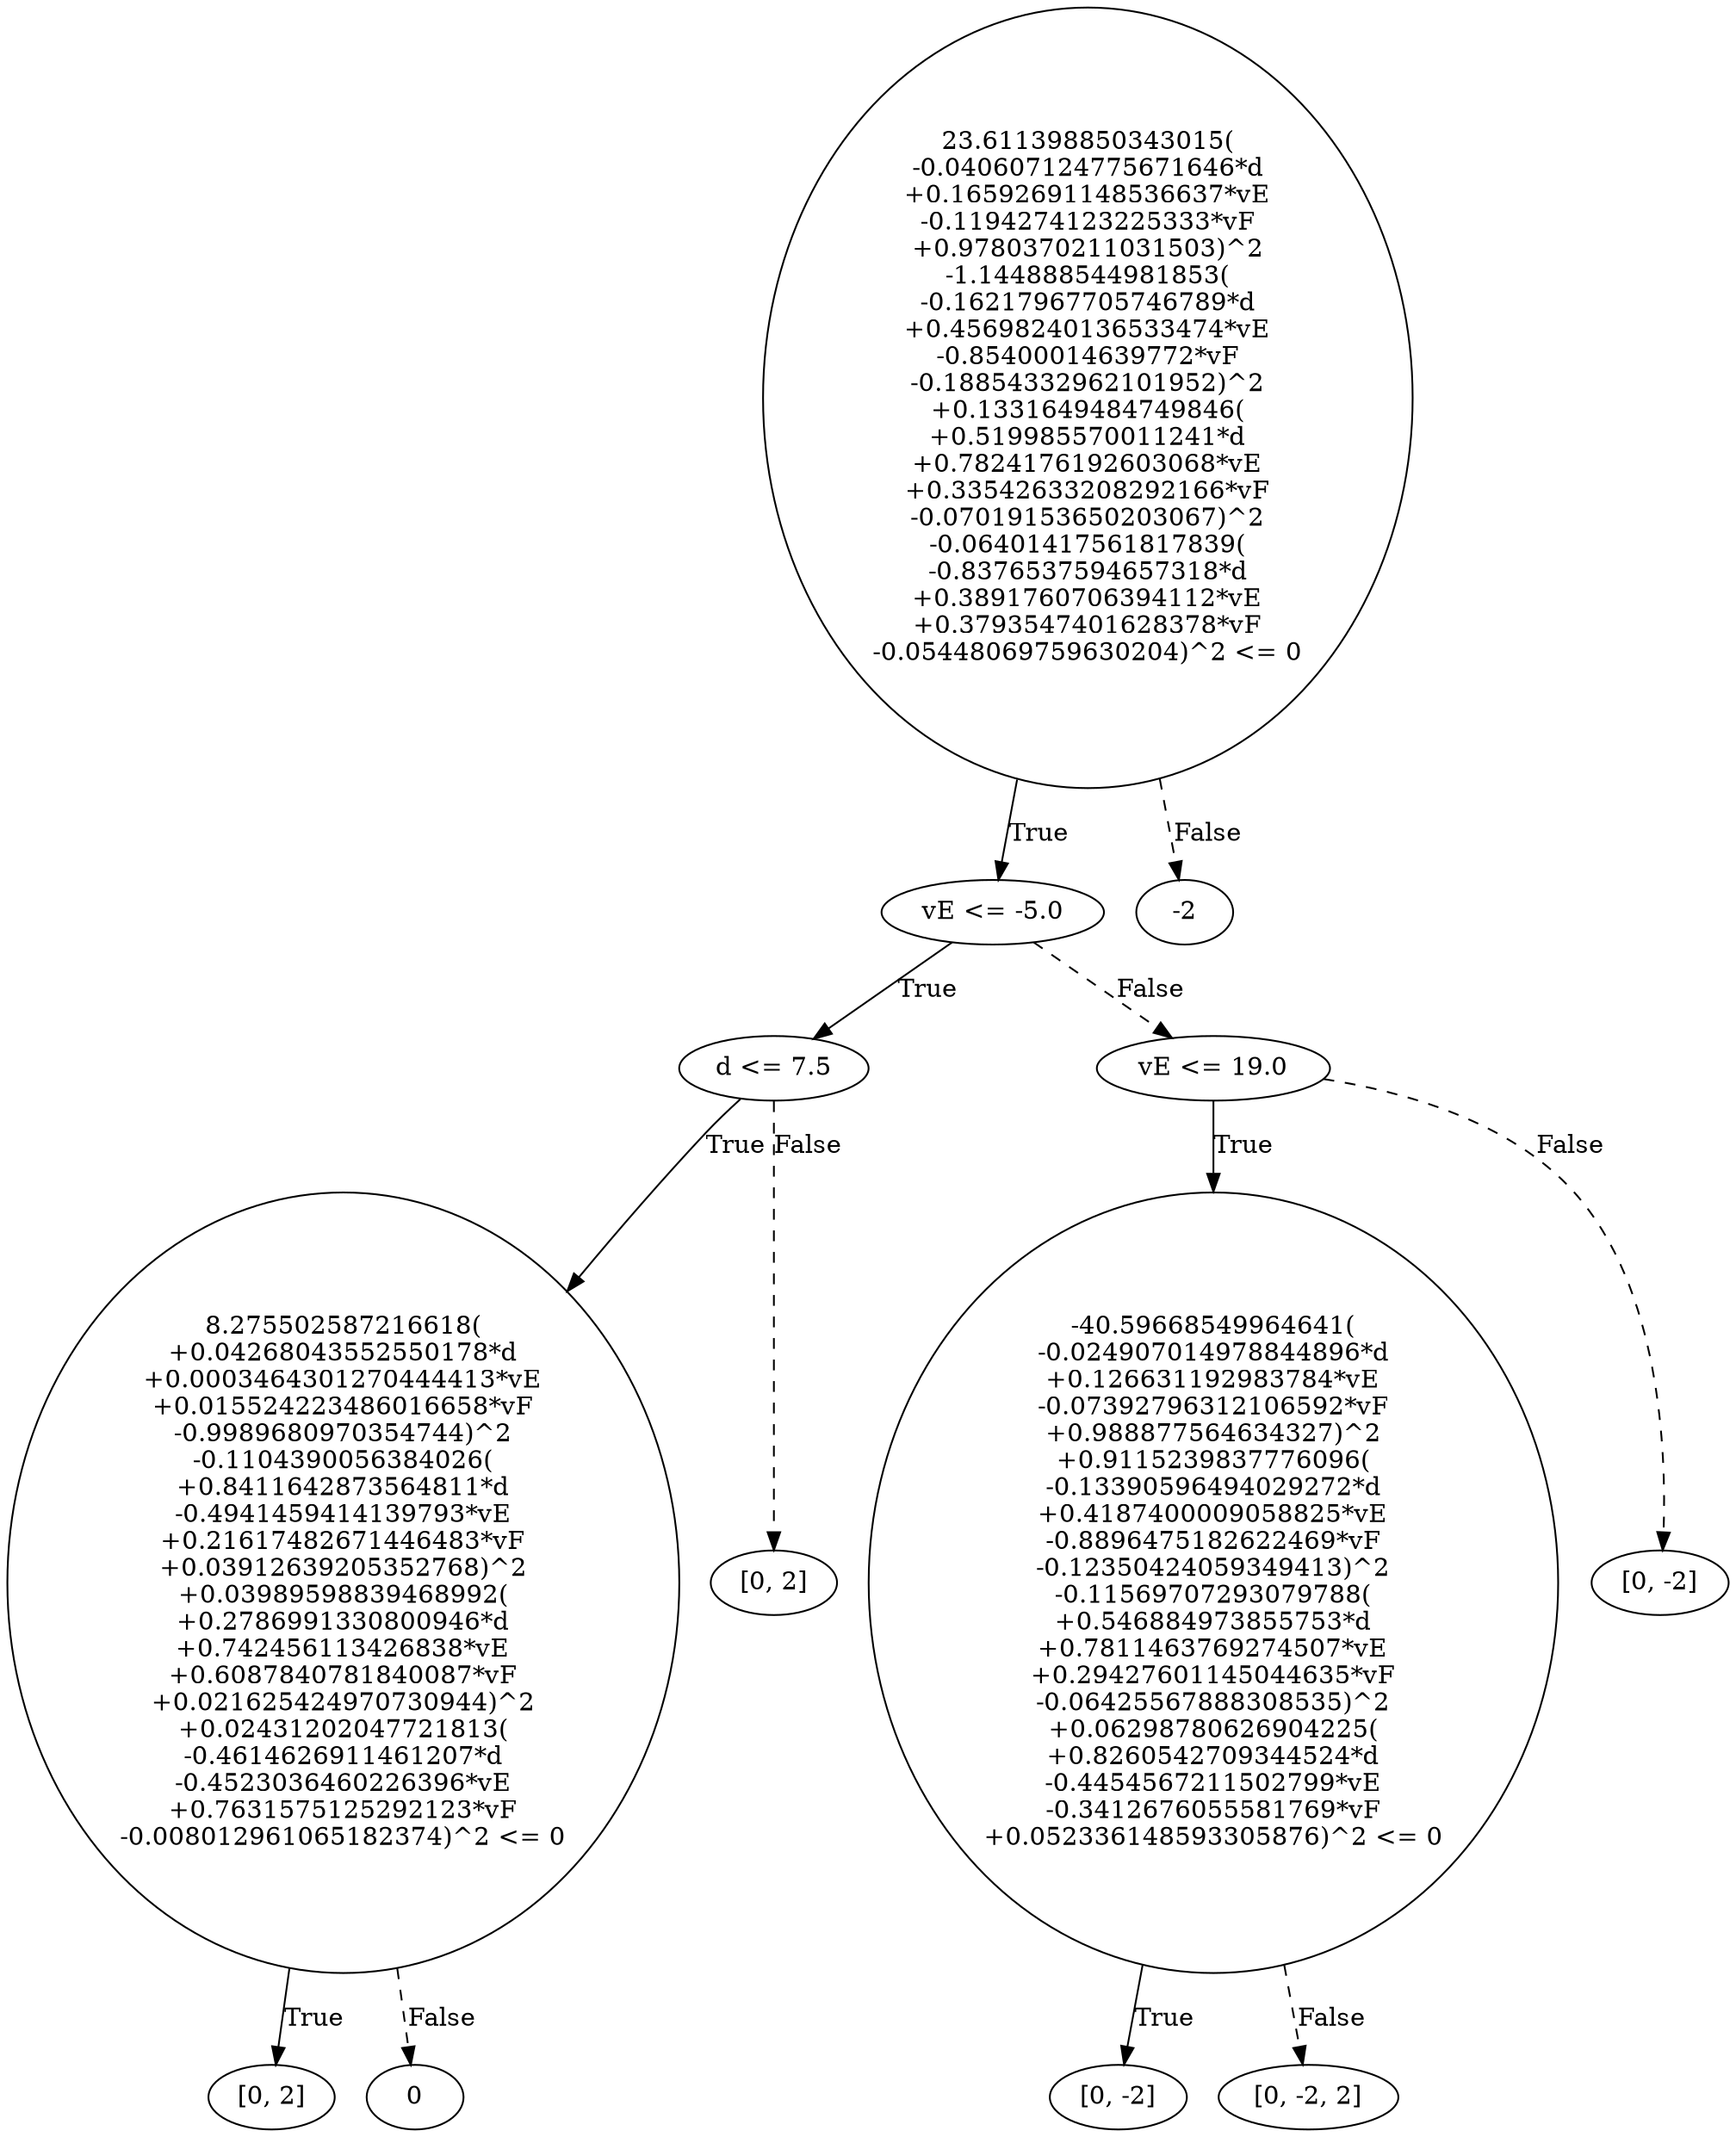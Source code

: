 digraph {
0 [label="23.611398850343015(\n-0.040607124775671646*d\n+0.16592691148536637*vE\n-0.1194274123225333*vF\n+0.9780370211031503)^2\n-1.144888544981853(\n-0.16217967705746789*d\n+0.45698240136533474*vE\n-0.85400014639772*vF\n-0.18854332962101952)^2\n+0.1331649484749846(\n+0.519985570011241*d\n+0.7824176192603068*vE\n+0.33542633208292166*vF\n-0.07019153650203067)^2\n-0.06401417561817839(\n-0.8376537594657318*d\n+0.3891760706394112*vE\n+0.3793547401628378*vF\n-0.05448069759630204)^2 <= 0"];
1 [label="vE <= -5.0"];
2 [label="d <= 7.5"];
3 [label="8.275502587216618(\n+0.04268043552550178*d\n+0.0003464301270444413*vE\n+0.015524223486016658*vF\n-0.9989680970354744)^2\n-0.1104390056384026(\n+0.8411642873564811*d\n-0.4941459414139793*vE\n+0.21617482671446483*vF\n+0.03912639205352768)^2\n+0.03989598839468992(\n+0.2786991330800946*d\n+0.742456113426838*vE\n+0.6087840781840087*vF\n+0.021625424970730944)^2\n+0.02431202047721813(\n-0.4614626911461207*d\n-0.4523036460226396*vE\n+0.7631575125292123*vF\n-0.008012961065182374)^2 <= 0"];
4 [label="[0, 2]"];
3 -> 4 [label="True"];
5 [label="0"];
3 -> 5 [style="dashed", label="False"];
2 -> 3 [label="True"];
6 [label="[0, 2]"];
2 -> 6 [style="dashed", label="False"];
1 -> 2 [label="True"];
7 [label="vE <= 19.0"];
8 [label="-40.59668549964641(\n-0.024907014978844896*d\n+0.126631192983784*vE\n-0.07392796312106592*vF\n+0.988877564634327)^2\n+0.9115239837776096(\n-0.13390596494029272*d\n+0.4187400009058825*vE\n-0.8896475182622469*vF\n-0.12350424059349413)^2\n-0.11569707293079788(\n+0.546884973855753*d\n+0.7811463769274507*vE\n+0.29427601145044635*vF\n-0.06425567888308535)^2\n+0.06298780626904225(\n+0.8260542709344524*d\n-0.4454567211502799*vE\n-0.3412676055581769*vF\n+0.052336148593305876)^2 <= 0"];
9 [label="[0, -2]"];
8 -> 9 [label="True"];
10 [label="[0, -2, 2]"];
8 -> 10 [style="dashed", label="False"];
7 -> 8 [label="True"];
11 [label="[0, -2]"];
7 -> 11 [style="dashed", label="False"];
1 -> 7 [style="dashed", label="False"];
0 -> 1 [label="True"];
12 [label="-2"];
0 -> 12 [style="dashed", label="False"];

}